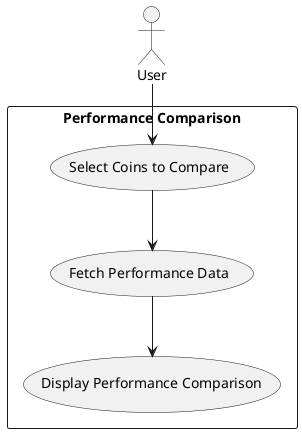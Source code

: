 @startuml
actor User

rectangle "Performance Comparison" {
    User --> (Select Coins to Compare)
    (Select Coins to Compare) --> (Fetch Performance Data)
    (Fetch Performance Data) --> (Display Performance Comparison)
}

@enduml